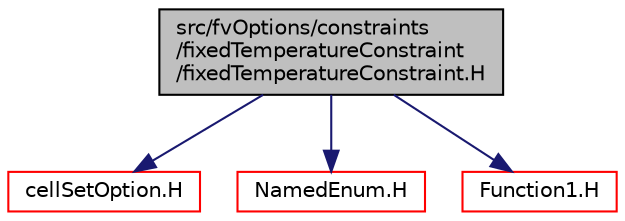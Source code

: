 digraph "src/fvOptions/constraints/fixedTemperatureConstraint/fixedTemperatureConstraint.H"
{
  bgcolor="transparent";
  edge [fontname="Helvetica",fontsize="10",labelfontname="Helvetica",labelfontsize="10"];
  node [fontname="Helvetica",fontsize="10",shape=record];
  Node0 [label="src/fvOptions/constraints\l/fixedTemperatureConstraint\l/fixedTemperatureConstraint.H",height=0.2,width=0.4,color="black", fillcolor="grey75", style="filled", fontcolor="black"];
  Node0 -> Node1 [color="midnightblue",fontsize="10",style="solid",fontname="Helvetica"];
  Node1 [label="cellSetOption.H",height=0.2,width=0.4,color="red",URL="$a05231.html"];
  Node0 -> Node126 [color="midnightblue",fontsize="10",style="solid",fontname="Helvetica"];
  Node126 [label="NamedEnum.H",height=0.2,width=0.4,color="red",URL="$a09485.html"];
  Node0 -> Node312 [color="midnightblue",fontsize="10",style="solid",fontname="Helvetica"];
  Node312 [label="Function1.H",height=0.2,width=0.4,color="red",URL="$a12998.html"];
}
